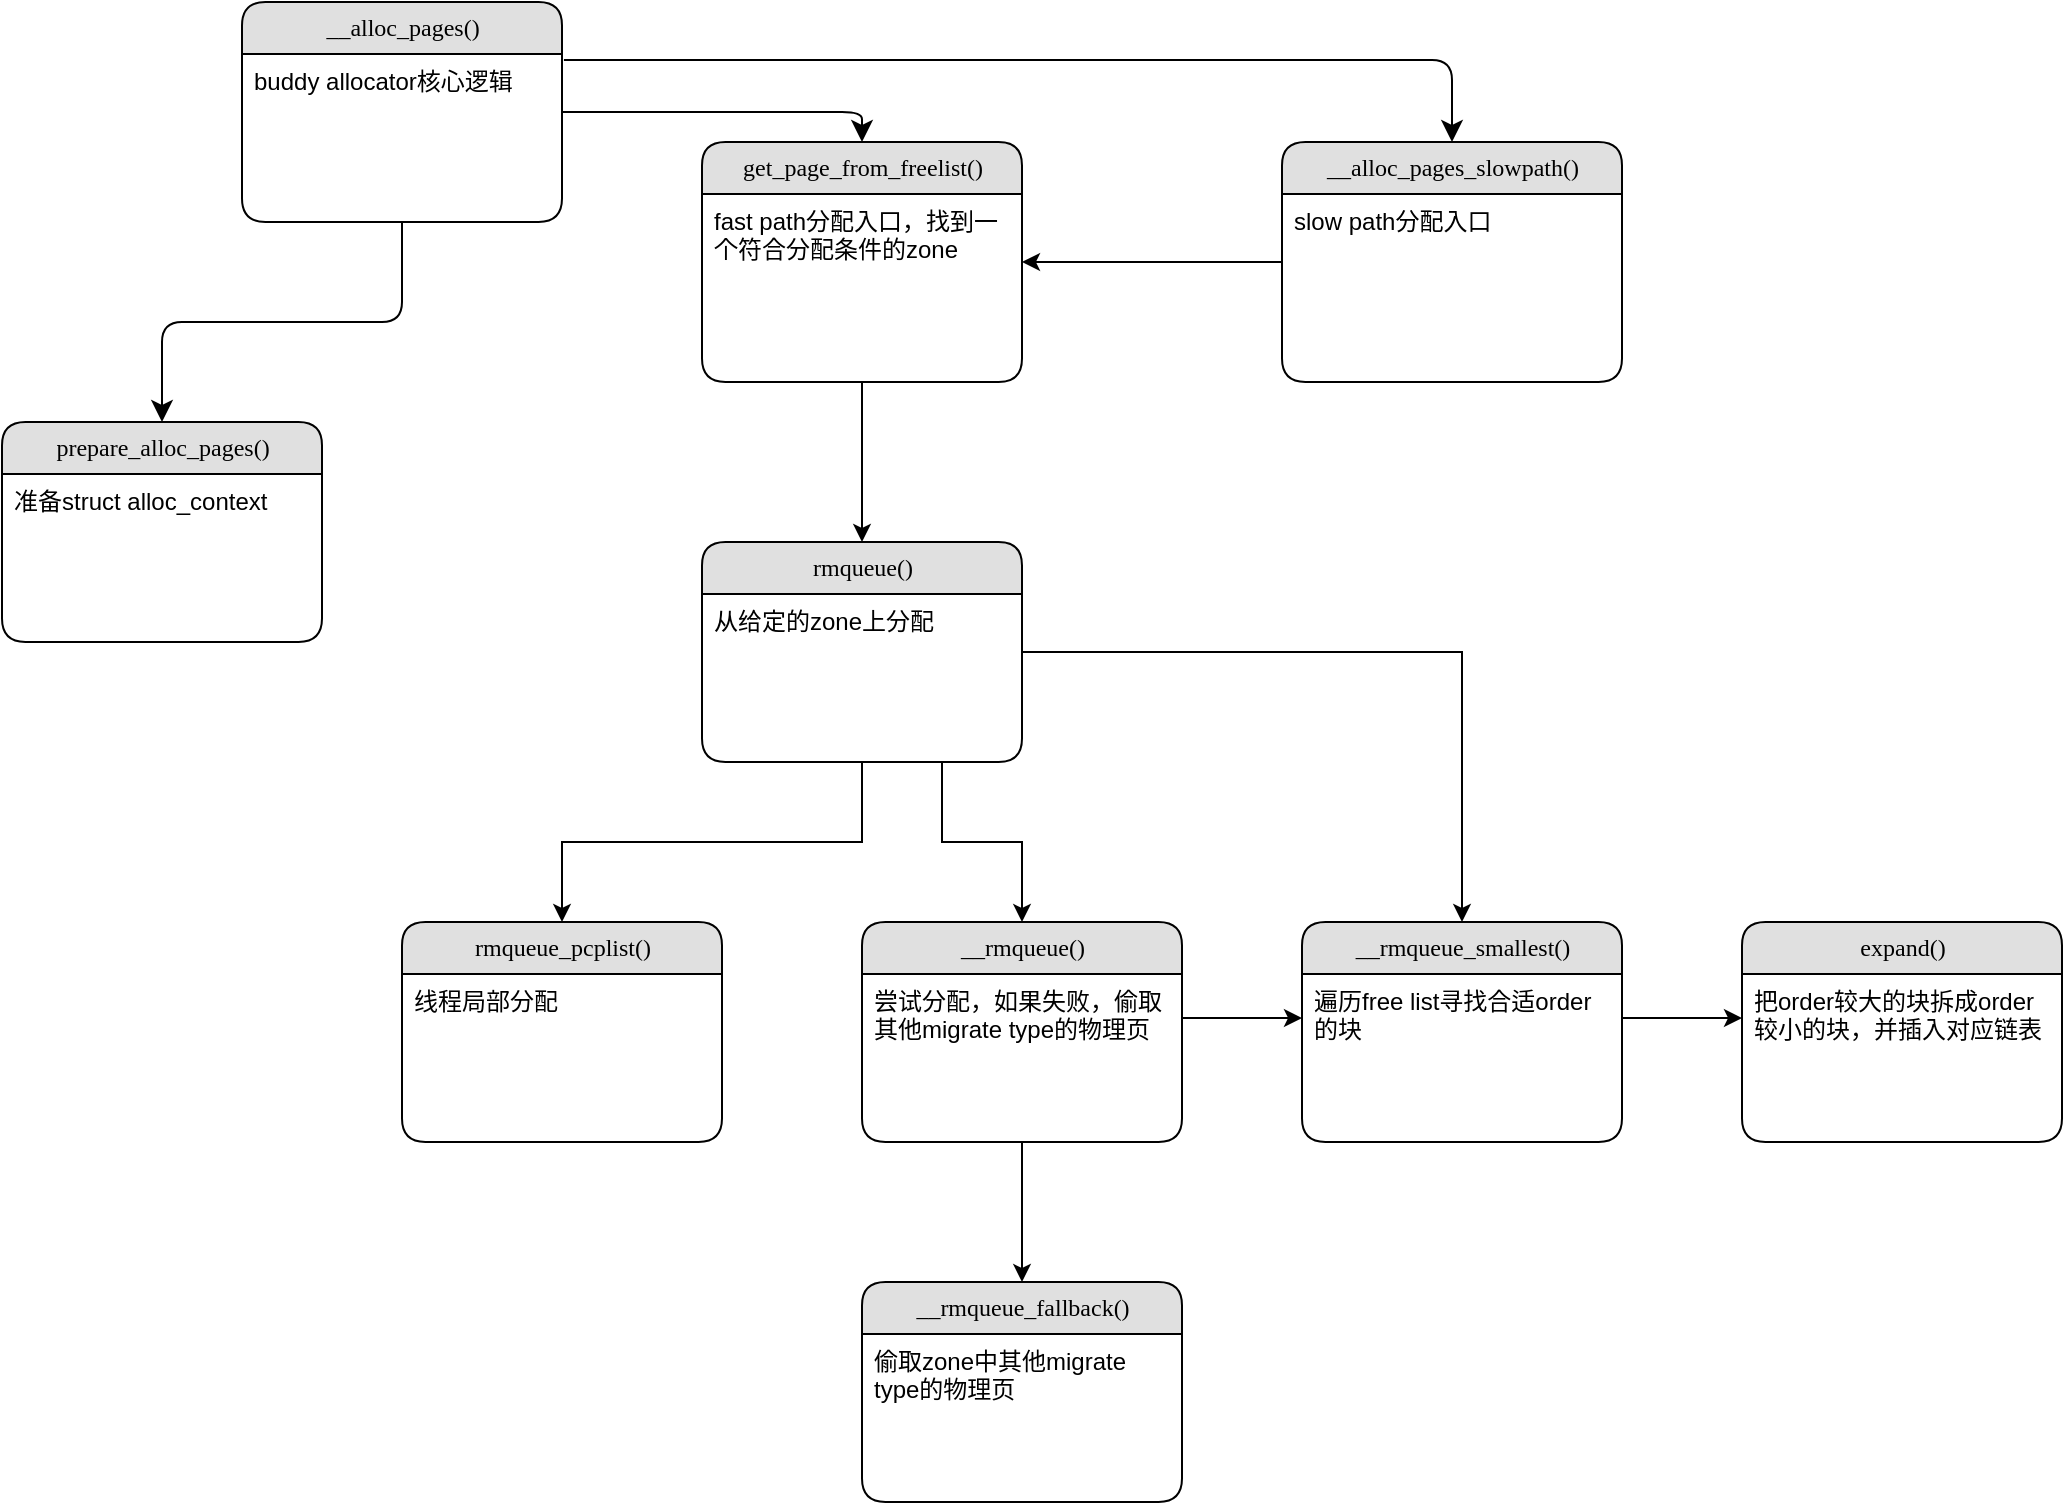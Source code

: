 <mxfile version="18.2.1" type="device"><diagram name="Page-1" id="5d7acffa-a066-3a61-03fe-96351882024d"><mxGraphModel dx="1422" dy="798" grid="1" gridSize="10" guides="1" tooltips="1" connect="1" arrows="1" fold="1" page="1" pageScale="1" pageWidth="1100" pageHeight="850" background="#ffffff" math="0" shadow="0"><root><mxCell id="0"/><mxCell id="1" parent="0"/><mxCell id="21ea969265ad0168-6" value="__alloc_pages()" style="swimlane;html=1;fontStyle=0;childLayout=stackLayout;horizontal=1;startSize=26;fillColor=#e0e0e0;horizontalStack=0;resizeParent=1;resizeLast=0;collapsible=1;marginBottom=0;swimlaneFillColor=#ffffff;align=center;rounded=1;shadow=0;comic=0;labelBackgroundColor=none;strokeWidth=1;fontFamily=Verdana;fontSize=12" parent="1" vertex="1"><mxGeometry x="120" y="10" width="160" height="110" as="geometry"/></mxCell><mxCell id="21ea969265ad0168-7" value="buddy allocator核心逻辑" style="text;html=1;strokeColor=none;fillColor=none;spacingLeft=4;spacingRight=4;whiteSpace=wrap;overflow=hidden;rotatable=0;points=[[0,0.5],[1,0.5]];portConstraint=eastwest;" parent="21ea969265ad0168-6" vertex="1"><mxGeometry y="26" width="160" height="26" as="geometry"/></mxCell><mxCell id="kUiBTxR0-xf1aVQPNfob-10" style="edgeStyle=orthogonalEdgeStyle;rounded=0;orthogonalLoop=1;jettySize=auto;html=1;exitX=0.5;exitY=1;exitDx=0;exitDy=0;entryX=0.5;entryY=0;entryDx=0;entryDy=0;" edge="1" parent="1" source="21ea969265ad0168-10" target="kUiBTxR0-xf1aVQPNfob-7"><mxGeometry relative="1" as="geometry"/></mxCell><mxCell id="21ea969265ad0168-10" value="get_page_from_freelist()" style="swimlane;html=1;fontStyle=0;childLayout=stackLayout;horizontal=1;startSize=26;fillColor=#e0e0e0;horizontalStack=0;resizeParent=1;resizeLast=0;collapsible=1;marginBottom=0;swimlaneFillColor=#ffffff;align=center;rounded=1;shadow=0;comic=0;labelBackgroundColor=none;strokeWidth=1;fontFamily=Verdana;fontSize=12" parent="1" vertex="1"><mxGeometry x="350" y="80" width="160" height="120" as="geometry"/></mxCell><mxCell id="kUiBTxR0-xf1aVQPNfob-4" value="fast path分配入口，找到一个符合分配条件的zone" style="text;html=1;strokeColor=none;fillColor=none;spacingLeft=4;spacingRight=4;whiteSpace=wrap;overflow=hidden;rotatable=0;points=[[0,0.5],[1,0.5]];portConstraint=eastwest;" vertex="1" parent="21ea969265ad0168-10"><mxGeometry y="26" width="160" height="34" as="geometry"/></mxCell><mxCell id="21ea969265ad0168-14" value="prepare_alloc_pages()" style="swimlane;html=1;fontStyle=0;childLayout=stackLayout;horizontal=1;startSize=26;fillColor=#e0e0e0;horizontalStack=0;resizeParent=1;resizeLast=0;collapsible=1;marginBottom=0;swimlaneFillColor=#ffffff;align=center;rounded=1;shadow=0;comic=0;labelBackgroundColor=none;strokeWidth=1;fontFamily=Verdana;fontSize=12" parent="1" vertex="1"><mxGeometry y="220" width="160" height="110" as="geometry"/></mxCell><mxCell id="kUiBTxR0-xf1aVQPNfob-3" value="准备struct alloc_context" style="text;html=1;strokeColor=none;fillColor=none;spacingLeft=4;spacingRight=4;whiteSpace=wrap;overflow=hidden;rotatable=0;points=[[0,0.5],[1,0.5]];portConstraint=eastwest;" vertex="1" parent="21ea969265ad0168-14"><mxGeometry y="26" width="160" height="24" as="geometry"/></mxCell><mxCell id="kUiBTxR0-xf1aVQPNfob-9" style="edgeStyle=orthogonalEdgeStyle;rounded=0;orthogonalLoop=1;jettySize=auto;html=1;exitX=0;exitY=0.5;exitDx=0;exitDy=0;entryX=1;entryY=0.5;entryDx=0;entryDy=0;" edge="1" parent="1" source="21ea969265ad0168-22" target="21ea969265ad0168-10"><mxGeometry relative="1" as="geometry"/></mxCell><mxCell id="21ea969265ad0168-22" value="__alloc_pages_slowpath()" style="swimlane;html=1;fontStyle=0;childLayout=stackLayout;horizontal=1;startSize=26;fillColor=#e0e0e0;horizontalStack=0;resizeParent=1;resizeLast=0;collapsible=1;marginBottom=0;swimlaneFillColor=#ffffff;align=center;rounded=1;shadow=0;comic=0;labelBackgroundColor=none;strokeWidth=1;fontFamily=Verdana;fontSize=12" parent="1" vertex="1"><mxGeometry x="640" y="80" width="170" height="120" as="geometry"/></mxCell><mxCell id="kUiBTxR0-xf1aVQPNfob-5" value="slow path分配入口" style="text;html=1;strokeColor=none;fillColor=none;spacingLeft=4;spacingRight=4;whiteSpace=wrap;overflow=hidden;rotatable=0;points=[[0,0.5],[1,0.5]];portConstraint=eastwest;" vertex="1" parent="21ea969265ad0168-22"><mxGeometry y="26" width="170" height="24" as="geometry"/></mxCell><mxCell id="21ea969265ad0168-36" style="edgeStyle=orthogonalEdgeStyle;html=1;labelBackgroundColor=none;startFill=0;startSize=8;endFill=1;endSize=8;fontFamily=Verdana;fontSize=12;" parent="1" source="21ea969265ad0168-6" target="21ea969265ad0168-14" edge="1"><mxGeometry relative="1" as="geometry"/></mxCell><mxCell id="21ea969265ad0168-38" style="edgeStyle=orthogonalEdgeStyle;html=1;labelBackgroundColor=none;startFill=0;startSize=8;endFill=1;endSize=8;fontFamily=Verdana;fontSize=12;exitX=1.006;exitY=0.115;exitDx=0;exitDy=0;exitPerimeter=0;" parent="1" source="21ea969265ad0168-7" target="21ea969265ad0168-22" edge="1"><mxGeometry relative="1" as="geometry"/></mxCell><mxCell id="21ea969265ad0168-39" style="edgeStyle=orthogonalEdgeStyle;html=1;entryX=0.5;entryY=0;labelBackgroundColor=none;startFill=0;startSize=8;endFill=1;endSize=8;fontFamily=Verdana;fontSize=12;exitX=1;exitY=0.5;entryDx=0;entryDy=0;exitDx=0;exitDy=0;" parent="1" source="21ea969265ad0168-6" target="21ea969265ad0168-10" edge="1"><mxGeometry relative="1" as="geometry"><Array as="points"/><mxPoint x="320" y="139" as="sourcePoint"/><mxPoint x="560" y="139" as="targetPoint"/></mxGeometry></mxCell><mxCell id="kUiBTxR0-xf1aVQPNfob-15" value="" style="edgeStyle=orthogonalEdgeStyle;rounded=0;orthogonalLoop=1;jettySize=auto;entryX=0.5;entryY=0;entryDx=0;entryDy=0;html=1;" edge="1" parent="1" source="kUiBTxR0-xf1aVQPNfob-7" target="kUiBTxR0-xf1aVQPNfob-13"><mxGeometry relative="1" as="geometry"/></mxCell><mxCell id="kUiBTxR0-xf1aVQPNfob-16" style="edgeStyle=orthogonalEdgeStyle;rounded=0;orthogonalLoop=1;jettySize=auto;html=1;exitX=0.75;exitY=1;exitDx=0;exitDy=0;entryX=0.5;entryY=0;entryDx=0;entryDy=0;" edge="1" parent="1" source="kUiBTxR0-xf1aVQPNfob-7" target="kUiBTxR0-xf1aVQPNfob-11"><mxGeometry relative="1" as="geometry"/></mxCell><mxCell id="kUiBTxR0-xf1aVQPNfob-19" style="edgeStyle=orthogonalEdgeStyle;rounded=0;orthogonalLoop=1;jettySize=auto;html=1;exitX=1;exitY=0.5;exitDx=0;exitDy=0;entryX=0.5;entryY=0;entryDx=0;entryDy=0;" edge="1" parent="1" source="kUiBTxR0-xf1aVQPNfob-7" target="kUiBTxR0-xf1aVQPNfob-17"><mxGeometry relative="1" as="geometry"/></mxCell><mxCell id="kUiBTxR0-xf1aVQPNfob-7" value="rmqueue()" style="swimlane;html=1;fontStyle=0;childLayout=stackLayout;horizontal=1;startSize=26;fillColor=#e0e0e0;horizontalStack=0;resizeParent=1;resizeLast=0;collapsible=1;marginBottom=0;swimlaneFillColor=#ffffff;align=center;rounded=1;shadow=0;comic=0;labelBackgroundColor=none;strokeWidth=1;fontFamily=Verdana;fontSize=12" vertex="1" parent="1"><mxGeometry x="350" y="280" width="160" height="110" as="geometry"/></mxCell><mxCell id="kUiBTxR0-xf1aVQPNfob-23" style="edgeStyle=orthogonalEdgeStyle;rounded=0;orthogonalLoop=1;jettySize=auto;html=1;exitX=0.5;exitY=1;exitDx=0;exitDy=0;entryX=0.5;entryY=0;entryDx=0;entryDy=0;" edge="1" parent="1" source="kUiBTxR0-xf1aVQPNfob-11" target="kUiBTxR0-xf1aVQPNfob-21"><mxGeometry relative="1" as="geometry"/></mxCell><mxCell id="kUiBTxR0-xf1aVQPNfob-11" value="__rmqueue()" style="swimlane;html=1;fontStyle=0;childLayout=stackLayout;horizontal=1;startSize=26;fillColor=#e0e0e0;horizontalStack=0;resizeParent=1;resizeLast=0;collapsible=1;marginBottom=0;swimlaneFillColor=#ffffff;align=center;rounded=1;shadow=0;comic=0;labelBackgroundColor=none;strokeWidth=1;fontFamily=Verdana;fontSize=12" vertex="1" parent="1"><mxGeometry x="430" y="470" width="160" height="110" as="geometry"/></mxCell><mxCell id="kUiBTxR0-xf1aVQPNfob-12" value="尝试分配，如果失败，偷取其他migrate type的物理页" style="text;html=1;strokeColor=none;fillColor=none;spacingLeft=4;spacingRight=4;whiteSpace=wrap;overflow=hidden;rotatable=0;points=[[0,0.5],[1,0.5]];portConstraint=eastwest;" vertex="1" parent="kUiBTxR0-xf1aVQPNfob-11"><mxGeometry y="26" width="160" height="44" as="geometry"/></mxCell><mxCell id="kUiBTxR0-xf1aVQPNfob-13" value="rmqueue_pcplist()" style="swimlane;html=1;fontStyle=0;childLayout=stackLayout;horizontal=1;startSize=26;fillColor=#e0e0e0;horizontalStack=0;resizeParent=1;resizeLast=0;collapsible=1;marginBottom=0;swimlaneFillColor=#ffffff;align=center;rounded=1;shadow=0;comic=0;labelBackgroundColor=none;strokeWidth=1;fontFamily=Verdana;fontSize=12" vertex="1" parent="1"><mxGeometry x="200" y="470" width="160" height="110" as="geometry"/></mxCell><mxCell id="kUiBTxR0-xf1aVQPNfob-14" value="线程局部分配" style="text;html=1;strokeColor=none;fillColor=none;spacingLeft=4;spacingRight=4;whiteSpace=wrap;overflow=hidden;rotatable=0;points=[[0,0.5],[1,0.5]];portConstraint=eastwest;" vertex="1" parent="kUiBTxR0-xf1aVQPNfob-13"><mxGeometry y="26" width="160" height="24" as="geometry"/></mxCell><mxCell id="kUiBTxR0-xf1aVQPNfob-17" value="__rmqueue_smallest()" style="swimlane;html=1;fontStyle=0;childLayout=stackLayout;horizontal=1;startSize=26;fillColor=#e0e0e0;horizontalStack=0;resizeParent=1;resizeLast=0;collapsible=1;marginBottom=0;swimlaneFillColor=#ffffff;align=center;rounded=1;shadow=0;comic=0;labelBackgroundColor=none;strokeWidth=1;fontFamily=Verdana;fontSize=12" vertex="1" parent="1"><mxGeometry x="650" y="470" width="160" height="110" as="geometry"/></mxCell><mxCell id="kUiBTxR0-xf1aVQPNfob-18" value="遍历free list寻找合适order的块" style="text;html=1;strokeColor=none;fillColor=none;spacingLeft=4;spacingRight=4;whiteSpace=wrap;overflow=hidden;rotatable=0;points=[[0,0.5],[1,0.5]];portConstraint=eastwest;" vertex="1" parent="kUiBTxR0-xf1aVQPNfob-17"><mxGeometry y="26" width="160" height="44" as="geometry"/></mxCell><mxCell id="kUiBTxR0-xf1aVQPNfob-8" value="从给定的zone上分配" style="text;html=1;strokeColor=none;fillColor=none;spacingLeft=4;spacingRight=4;whiteSpace=wrap;overflow=hidden;rotatable=0;points=[[0,0.5],[1,0.5]];portConstraint=eastwest;" vertex="1" parent="1"><mxGeometry x="350" y="306" width="160" height="24" as="geometry"/></mxCell><mxCell id="kUiBTxR0-xf1aVQPNfob-20" style="edgeStyle=orthogonalEdgeStyle;rounded=0;orthogonalLoop=1;jettySize=auto;html=1;exitX=1;exitY=0.5;exitDx=0;exitDy=0;entryX=0;entryY=0.5;entryDx=0;entryDy=0;" edge="1" parent="1" source="kUiBTxR0-xf1aVQPNfob-12" target="kUiBTxR0-xf1aVQPNfob-18"><mxGeometry relative="1" as="geometry"/></mxCell><mxCell id="kUiBTxR0-xf1aVQPNfob-21" value="__rmqueue_fallback()" style="swimlane;html=1;fontStyle=0;childLayout=stackLayout;horizontal=1;startSize=26;fillColor=#e0e0e0;horizontalStack=0;resizeParent=1;resizeLast=0;collapsible=1;marginBottom=0;swimlaneFillColor=#ffffff;align=center;rounded=1;shadow=0;comic=0;labelBackgroundColor=none;strokeWidth=1;fontFamily=Verdana;fontSize=12" vertex="1" parent="1"><mxGeometry x="430" y="650" width="160" height="110" as="geometry"/></mxCell><mxCell id="kUiBTxR0-xf1aVQPNfob-22" value="偷取zone中其他migrate type的物理页" style="text;html=1;strokeColor=none;fillColor=none;spacingLeft=4;spacingRight=4;whiteSpace=wrap;overflow=hidden;rotatable=0;points=[[0,0.5],[1,0.5]];portConstraint=eastwest;" vertex="1" parent="kUiBTxR0-xf1aVQPNfob-21"><mxGeometry y="26" width="160" height="34" as="geometry"/></mxCell><mxCell id="kUiBTxR0-xf1aVQPNfob-24" value="expand()" style="swimlane;html=1;fontStyle=0;childLayout=stackLayout;horizontal=1;startSize=26;fillColor=#e0e0e0;horizontalStack=0;resizeParent=1;resizeLast=0;collapsible=1;marginBottom=0;swimlaneFillColor=#ffffff;align=center;rounded=1;shadow=0;comic=0;labelBackgroundColor=none;strokeWidth=1;fontFamily=Verdana;fontSize=12" vertex="1" parent="1"><mxGeometry x="870" y="470" width="160" height="110" as="geometry"/></mxCell><mxCell id="kUiBTxR0-xf1aVQPNfob-25" value="把order较大的块拆成order较小的块，并插入对应链表" style="text;html=1;strokeColor=none;fillColor=none;spacingLeft=4;spacingRight=4;whiteSpace=wrap;overflow=hidden;rotatable=0;points=[[0,0.5],[1,0.5]];portConstraint=eastwest;" vertex="1" parent="kUiBTxR0-xf1aVQPNfob-24"><mxGeometry y="26" width="160" height="44" as="geometry"/></mxCell><mxCell id="kUiBTxR0-xf1aVQPNfob-26" style="edgeStyle=orthogonalEdgeStyle;rounded=0;orthogonalLoop=1;jettySize=auto;html=1;exitX=1;exitY=0.5;exitDx=0;exitDy=0;entryX=0;entryY=0.5;entryDx=0;entryDy=0;" edge="1" parent="1" source="kUiBTxR0-xf1aVQPNfob-18" target="kUiBTxR0-xf1aVQPNfob-25"><mxGeometry relative="1" as="geometry"/></mxCell></root></mxGraphModel></diagram></mxfile>